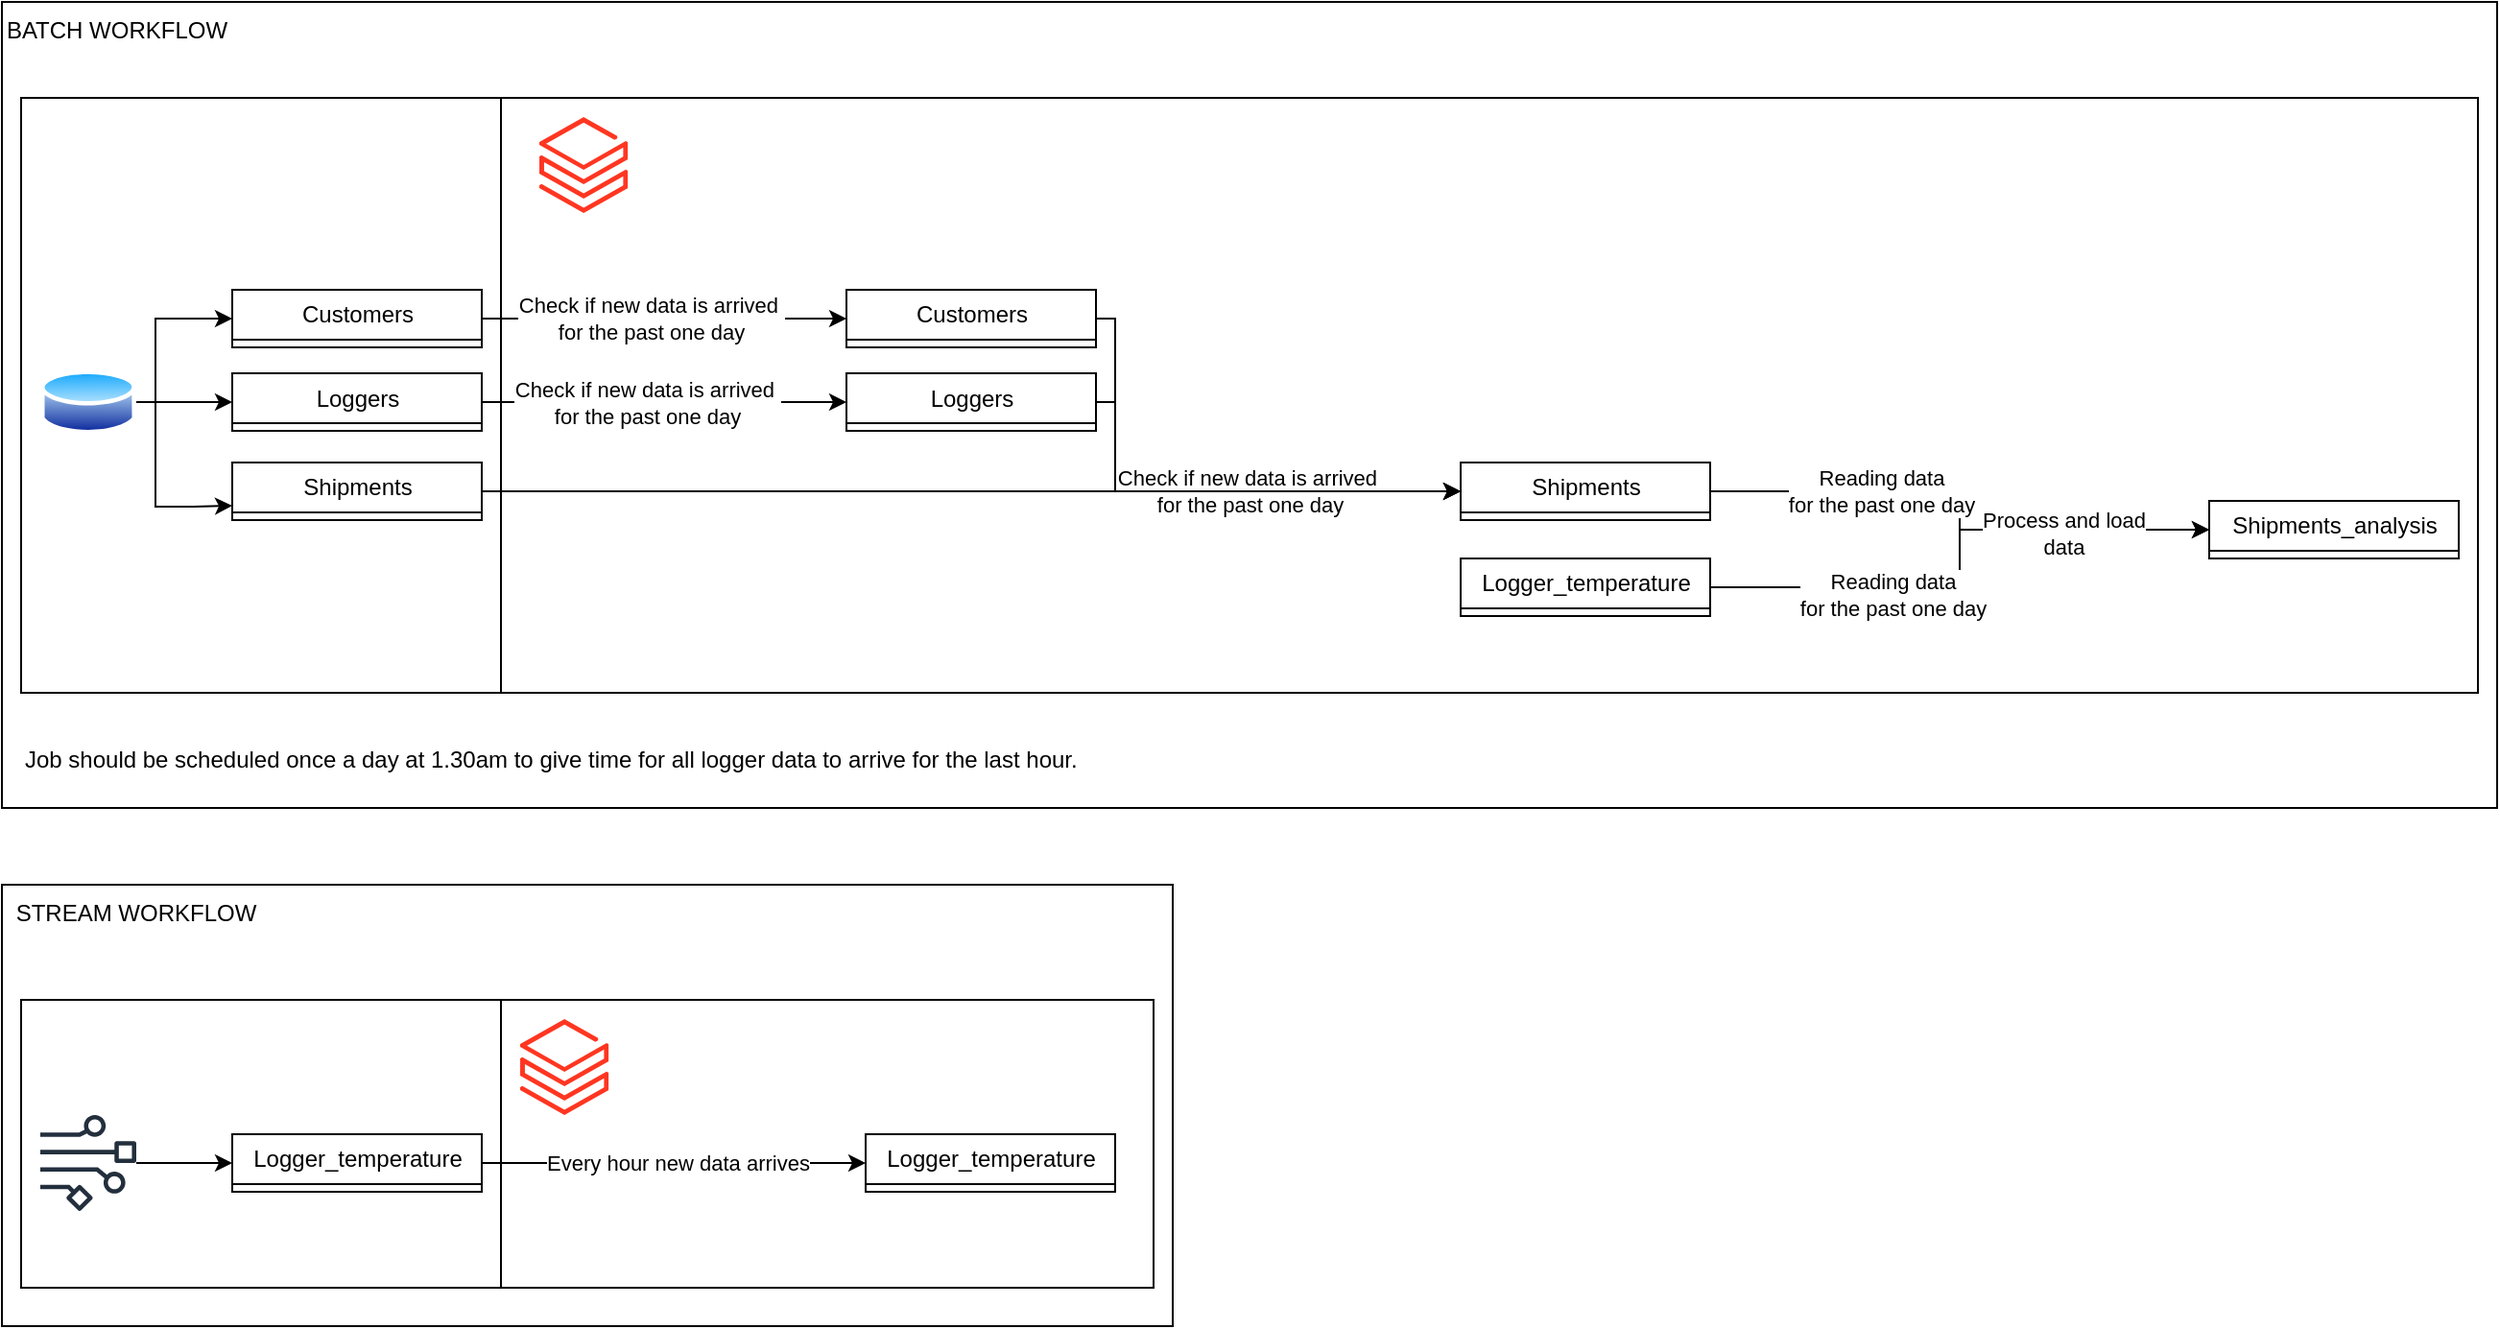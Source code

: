 <mxfile version="24.7.1" type="device">
  <diagram id="C5RBs43oDa-KdzZeNtuy" name="Page-1">
    <mxGraphModel dx="1427" dy="759" grid="1" gridSize="10" guides="1" tooltips="1" connect="1" arrows="1" fold="1" page="1" pageScale="1" pageWidth="827" pageHeight="1169" math="0" shadow="0">
      <root>
        <mxCell id="WIyWlLk6GJQsqaUBKTNV-0" />
        <mxCell id="WIyWlLk6GJQsqaUBKTNV-1" parent="WIyWlLk6GJQsqaUBKTNV-0" />
        <mxCell id="YXWPqe1yv4GNSdyPixt6-54" value="" style="rounded=0;whiteSpace=wrap;html=1;fillColor=none;" parent="WIyWlLk6GJQsqaUBKTNV-1" vertex="1">
          <mxGeometry y="90" width="1300" height="420" as="geometry" />
        </mxCell>
        <mxCell id="YXWPqe1yv4GNSdyPixt6-33" value="" style="rounded=0;whiteSpace=wrap;html=1;fillColor=none;" parent="WIyWlLk6GJQsqaUBKTNV-1" vertex="1">
          <mxGeometry x="260" y="140" width="1030" height="310" as="geometry" />
        </mxCell>
        <mxCell id="C18XwWU6Zuhbg9HRY0VF-43" value="" style="rounded=0;whiteSpace=wrap;html=1;fillColor=none;" vertex="1" parent="WIyWlLk6GJQsqaUBKTNV-1">
          <mxGeometry x="260" y="610" width="340" height="150" as="geometry" />
        </mxCell>
        <mxCell id="C18XwWU6Zuhbg9HRY0VF-39" value="" style="rounded=0;whiteSpace=wrap;html=1;fillColor=none;" vertex="1" parent="WIyWlLk6GJQsqaUBKTNV-1">
          <mxGeometry y="550" width="610" height="230" as="geometry" />
        </mxCell>
        <mxCell id="C18XwWU6Zuhbg9HRY0VF-33" value="" style="rounded=0;whiteSpace=wrap;html=1;fillColor=none;" vertex="1" parent="WIyWlLk6GJQsqaUBKTNV-1">
          <mxGeometry x="10" y="610" width="250" height="150" as="geometry" />
        </mxCell>
        <mxCell id="5bTx0EwJfuGAFKNWrLTd-19" value="" style="image;aspect=fixed;html=1;points=[];align=center;fontSize=12;image=img/lib/azure2/analytics/Azure_Databricks.svg;" parent="WIyWlLk6GJQsqaUBKTNV-1" vertex="1">
          <mxGeometry x="280" y="150" width="46.18" height="50" as="geometry" />
        </mxCell>
        <mxCell id="YXWPqe1yv4GNSdyPixt6-13" style="edgeStyle=orthogonalEdgeStyle;rounded=0;orthogonalLoop=1;jettySize=auto;html=1;entryX=0;entryY=0.5;entryDx=0;entryDy=0;" parent="WIyWlLk6GJQsqaUBKTNV-1" source="YXWPqe1yv4GNSdyPixt6-0" target="YXWPqe1yv4GNSdyPixt6-4" edge="1">
          <mxGeometry relative="1" as="geometry">
            <Array as="points">
              <mxPoint x="80" y="299" />
              <mxPoint x="80" y="255" />
            </Array>
          </mxGeometry>
        </mxCell>
        <mxCell id="YXWPqe1yv4GNSdyPixt6-14" style="edgeStyle=orthogonalEdgeStyle;rounded=0;orthogonalLoop=1;jettySize=auto;html=1;" parent="WIyWlLk6GJQsqaUBKTNV-1" source="YXWPqe1yv4GNSdyPixt6-0" target="YXWPqe1yv4GNSdyPixt6-8" edge="1">
          <mxGeometry relative="1" as="geometry" />
        </mxCell>
        <mxCell id="YXWPqe1yv4GNSdyPixt6-15" style="edgeStyle=orthogonalEdgeStyle;rounded=0;orthogonalLoop=1;jettySize=auto;html=1;entryX=0;entryY=0.75;entryDx=0;entryDy=0;" parent="WIyWlLk6GJQsqaUBKTNV-1" source="YXWPqe1yv4GNSdyPixt6-0" target="YXWPqe1yv4GNSdyPixt6-9" edge="1">
          <mxGeometry relative="1" as="geometry">
            <Array as="points">
              <mxPoint x="80" y="299" />
              <mxPoint x="80" y="353" />
              <mxPoint x="100" y="353" />
            </Array>
          </mxGeometry>
        </mxCell>
        <mxCell id="YXWPqe1yv4GNSdyPixt6-0" value="" style="image;aspect=fixed;perimeter=ellipsePerimeter;html=1;align=center;shadow=0;dashed=0;spacingTop=3;image=img/lib/active_directory/database.svg;" parent="WIyWlLk6GJQsqaUBKTNV-1" vertex="1">
          <mxGeometry x="20" y="280" width="50" height="37" as="geometry" />
        </mxCell>
        <mxCell id="YXWPqe1yv4GNSdyPixt6-19" style="edgeStyle=orthogonalEdgeStyle;rounded=0;orthogonalLoop=1;jettySize=auto;html=1;exitX=1;exitY=0.5;exitDx=0;exitDy=0;entryX=0;entryY=0.5;entryDx=0;entryDy=0;" parent="WIyWlLk6GJQsqaUBKTNV-1" source="YXWPqe1yv4GNSdyPixt6-4" target="YXWPqe1yv4GNSdyPixt6-16" edge="1">
          <mxGeometry relative="1" as="geometry" />
        </mxCell>
        <mxCell id="YXWPqe1yv4GNSdyPixt6-22" value="Check if new data is arrived&amp;nbsp;&lt;div&gt;for the past one day&lt;/div&gt;" style="edgeLabel;html=1;align=center;verticalAlign=middle;resizable=0;points=[];" parent="YXWPqe1yv4GNSdyPixt6-19" vertex="1" connectable="0">
          <mxGeometry x="-0.127" y="2" relative="1" as="geometry">
            <mxPoint x="5" y="2" as="offset" />
          </mxGeometry>
        </mxCell>
        <mxCell id="YXWPqe1yv4GNSdyPixt6-4" value="Customers" style="swimlane;fontStyle=0;childLayout=stackLayout;horizontal=1;startSize=26;fillColor=none;horizontalStack=0;resizeParent=1;resizeParentMax=0;resizeLast=0;collapsible=1;marginBottom=0;html=1;" parent="WIyWlLk6GJQsqaUBKTNV-1" vertex="1" collapsed="1">
          <mxGeometry x="120" y="240" width="130" height="30" as="geometry">
            <mxRectangle x="220" y="400" width="140" height="52" as="alternateBounds" />
          </mxGeometry>
        </mxCell>
        <mxCell id="YXWPqe1yv4GNSdyPixt6-20" style="edgeStyle=orthogonalEdgeStyle;rounded=0;orthogonalLoop=1;jettySize=auto;html=1;exitX=1;exitY=0.5;exitDx=0;exitDy=0;" parent="WIyWlLk6GJQsqaUBKTNV-1" source="YXWPqe1yv4GNSdyPixt6-8" target="YXWPqe1yv4GNSdyPixt6-17" edge="1">
          <mxGeometry relative="1" as="geometry" />
        </mxCell>
        <mxCell id="YXWPqe1yv4GNSdyPixt6-23" value="&lt;div&gt;Check if new data is arrived&amp;nbsp;&lt;div&gt;for the past one day&lt;/div&gt;&lt;/div&gt;" style="edgeLabel;html=1;align=center;verticalAlign=middle;resizable=0;points=[];" parent="YXWPqe1yv4GNSdyPixt6-20" vertex="1" connectable="0">
          <mxGeometry x="-0.2" y="2" relative="1" as="geometry">
            <mxPoint x="10" y="2" as="offset" />
          </mxGeometry>
        </mxCell>
        <mxCell id="YXWPqe1yv4GNSdyPixt6-8" value="Loggers" style="swimlane;fontStyle=0;childLayout=stackLayout;horizontal=1;startSize=26;fillColor=none;horizontalStack=0;resizeParent=1;resizeParentMax=0;resizeLast=0;collapsible=1;marginBottom=0;html=1;" parent="WIyWlLk6GJQsqaUBKTNV-1" vertex="1" collapsed="1">
          <mxGeometry x="120" y="283.5" width="130" height="30" as="geometry">
            <mxRectangle x="220" y="400" width="140" height="52" as="alternateBounds" />
          </mxGeometry>
        </mxCell>
        <mxCell id="YXWPqe1yv4GNSdyPixt6-21" style="edgeStyle=orthogonalEdgeStyle;rounded=0;orthogonalLoop=1;jettySize=auto;html=1;exitX=1;exitY=0.5;exitDx=0;exitDy=0;" parent="WIyWlLk6GJQsqaUBKTNV-1" source="YXWPqe1yv4GNSdyPixt6-9" target="YXWPqe1yv4GNSdyPixt6-18" edge="1">
          <mxGeometry relative="1" as="geometry" />
        </mxCell>
        <mxCell id="YXWPqe1yv4GNSdyPixt6-24" value="Check if new data is arrived&amp;nbsp;&lt;div&gt;for the past one day&lt;/div&gt;" style="edgeLabel;html=1;align=center;verticalAlign=middle;resizable=0;points=[];" parent="YXWPqe1yv4GNSdyPixt6-21" vertex="1" connectable="0">
          <mxGeometry x="-0.2" y="-1" relative="1" as="geometry">
            <mxPoint x="196" y="-1" as="offset" />
          </mxGeometry>
        </mxCell>
        <mxCell id="YXWPqe1yv4GNSdyPixt6-9" value="Shipments" style="swimlane;fontStyle=0;childLayout=stackLayout;horizontal=1;startSize=26;fillColor=none;horizontalStack=0;resizeParent=1;resizeParentMax=0;resizeLast=0;collapsible=1;marginBottom=0;html=1;" parent="WIyWlLk6GJQsqaUBKTNV-1" vertex="1" collapsed="1">
          <mxGeometry x="120" y="330" width="130" height="30" as="geometry">
            <mxRectangle x="220" y="400" width="140" height="52" as="alternateBounds" />
          </mxGeometry>
        </mxCell>
        <mxCell id="YXWPqe1yv4GNSdyPixt6-41" style="edgeStyle=orthogonalEdgeStyle;rounded=0;orthogonalLoop=1;jettySize=auto;html=1;exitX=1;exitY=0.5;exitDx=0;exitDy=0;entryX=0;entryY=0.5;entryDx=0;entryDy=0;" parent="WIyWlLk6GJQsqaUBKTNV-1" source="YXWPqe1yv4GNSdyPixt6-16" target="YXWPqe1yv4GNSdyPixt6-18" edge="1">
          <mxGeometry relative="1" as="geometry">
            <Array as="points">
              <mxPoint x="580" y="255" />
              <mxPoint x="580" y="345" />
            </Array>
          </mxGeometry>
        </mxCell>
        <mxCell id="YXWPqe1yv4GNSdyPixt6-16" value="Customers" style="swimlane;fontStyle=0;childLayout=stackLayout;horizontal=1;startSize=26;fillColor=none;horizontalStack=0;resizeParent=1;resizeParentMax=0;resizeLast=0;collapsible=1;marginBottom=0;html=1;" parent="WIyWlLk6GJQsqaUBKTNV-1" vertex="1" collapsed="1">
          <mxGeometry x="440" y="240" width="130" height="30" as="geometry">
            <mxRectangle x="220" y="400" width="140" height="52" as="alternateBounds" />
          </mxGeometry>
        </mxCell>
        <mxCell id="C18XwWU6Zuhbg9HRY0VF-46" style="edgeStyle=orthogonalEdgeStyle;rounded=0;orthogonalLoop=1;jettySize=auto;html=1;entryX=0;entryY=0.5;entryDx=0;entryDy=0;" edge="1" parent="WIyWlLk6GJQsqaUBKTNV-1" source="YXWPqe1yv4GNSdyPixt6-17" target="YXWPqe1yv4GNSdyPixt6-18">
          <mxGeometry relative="1" as="geometry">
            <Array as="points">
              <mxPoint x="580" y="299" />
              <mxPoint x="580" y="345" />
            </Array>
          </mxGeometry>
        </mxCell>
        <mxCell id="YXWPqe1yv4GNSdyPixt6-17" value="Loggers" style="swimlane;fontStyle=0;childLayout=stackLayout;horizontal=1;startSize=26;fillColor=none;horizontalStack=0;resizeParent=1;resizeParentMax=0;resizeLast=0;collapsible=1;marginBottom=0;html=1;" parent="WIyWlLk6GJQsqaUBKTNV-1" vertex="1" collapsed="1">
          <mxGeometry x="440" y="283.5" width="130" height="30" as="geometry">
            <mxRectangle x="220" y="400" width="140" height="52" as="alternateBounds" />
          </mxGeometry>
        </mxCell>
        <mxCell id="C18XwWU6Zuhbg9HRY0VF-51" style="edgeStyle=orthogonalEdgeStyle;rounded=0;orthogonalLoop=1;jettySize=auto;html=1;entryX=0;entryY=0.5;entryDx=0;entryDy=0;" edge="1" parent="WIyWlLk6GJQsqaUBKTNV-1" source="YXWPqe1yv4GNSdyPixt6-18" target="YXWPqe1yv4GNSdyPixt6-35">
          <mxGeometry relative="1" as="geometry" />
        </mxCell>
        <mxCell id="C18XwWU6Zuhbg9HRY0VF-52" value="Reading data&lt;div&gt;for the past one day&lt;/div&gt;" style="edgeLabel;html=1;align=center;verticalAlign=middle;resizable=0;points=[];" vertex="1" connectable="0" parent="C18XwWU6Zuhbg9HRY0VF-51">
          <mxGeometry x="-0.666" y="-3" relative="1" as="geometry">
            <mxPoint x="42" y="-3" as="offset" />
          </mxGeometry>
        </mxCell>
        <mxCell id="YXWPqe1yv4GNSdyPixt6-18" value="Shipments" style="swimlane;fontStyle=0;childLayout=stackLayout;horizontal=1;startSize=26;fillColor=none;horizontalStack=0;resizeParent=1;resizeParentMax=0;resizeLast=0;collapsible=1;marginBottom=0;html=1;" parent="WIyWlLk6GJQsqaUBKTNV-1" vertex="1" collapsed="1">
          <mxGeometry x="760" y="330" width="130" height="30" as="geometry">
            <mxRectangle x="220" y="400" width="140" height="52" as="alternateBounds" />
          </mxGeometry>
        </mxCell>
        <mxCell id="YXWPqe1yv4GNSdyPixt6-31" value="" style="rounded=0;whiteSpace=wrap;html=1;fillColor=none;" parent="WIyWlLk6GJQsqaUBKTNV-1" vertex="1">
          <mxGeometry x="10" y="140" width="250" height="310" as="geometry" />
        </mxCell>
        <mxCell id="YXWPqe1yv4GNSdyPixt6-35" value="Shipments_analysis" style="swimlane;fontStyle=0;childLayout=stackLayout;horizontal=1;startSize=26;fillColor=none;horizontalStack=0;resizeParent=1;resizeParentMax=0;resizeLast=0;collapsible=1;marginBottom=0;html=1;" parent="WIyWlLk6GJQsqaUBKTNV-1" vertex="1" collapsed="1">
          <mxGeometry x="1150" y="350" width="130" height="30" as="geometry">
            <mxRectangle x="220" y="400" width="140" height="52" as="alternateBounds" />
          </mxGeometry>
        </mxCell>
        <mxCell id="YXWPqe1yv4GNSdyPixt6-55" value="BATCH WORKFLOW" style="text;html=1;align=center;verticalAlign=middle;whiteSpace=wrap;rounded=0;" parent="WIyWlLk6GJQsqaUBKTNV-1" vertex="1">
          <mxGeometry y="90" width="120" height="30" as="geometry" />
        </mxCell>
        <mxCell id="C18XwWU6Zuhbg9HRY0VF-3" value="" style="image;aspect=fixed;html=1;points=[];align=center;fontSize=12;image=img/lib/azure2/analytics/Azure_Databricks.svg;" vertex="1" parent="WIyWlLk6GJQsqaUBKTNV-1">
          <mxGeometry x="270" y="620" width="46.18" height="50" as="geometry" />
        </mxCell>
        <mxCell id="C18XwWU6Zuhbg9HRY0VF-9" style="edgeStyle=orthogonalEdgeStyle;rounded=0;orthogonalLoop=1;jettySize=auto;html=1;" edge="1" parent="WIyWlLk6GJQsqaUBKTNV-1" source="C18XwWU6Zuhbg9HRY0VF-10" target="C18XwWU6Zuhbg9HRY0VF-22">
          <mxGeometry relative="1" as="geometry" />
        </mxCell>
        <mxCell id="C18XwWU6Zuhbg9HRY0VF-10" value="" style="sketch=0;outlineConnect=0;fontColor=#232F3E;gradientColor=none;fillColor=#232F3D;strokeColor=none;dashed=0;verticalLabelPosition=bottom;verticalAlign=top;align=center;html=1;fontSize=12;fontStyle=0;aspect=fixed;pointerEvents=1;shape=mxgraph.aws4.data_stream;" vertex="1" parent="WIyWlLk6GJQsqaUBKTNV-1">
          <mxGeometry x="20" y="670" width="50" height="50" as="geometry" />
        </mxCell>
        <mxCell id="C18XwWU6Zuhbg9HRY0VF-41" style="edgeStyle=orthogonalEdgeStyle;rounded=0;orthogonalLoop=1;jettySize=auto;html=1;" edge="1" parent="WIyWlLk6GJQsqaUBKTNV-1" source="C18XwWU6Zuhbg9HRY0VF-22" target="C18XwWU6Zuhbg9HRY0VF-31">
          <mxGeometry relative="1" as="geometry" />
        </mxCell>
        <mxCell id="C18XwWU6Zuhbg9HRY0VF-42" value="Every hour new data arrives" style="edgeLabel;html=1;align=center;verticalAlign=middle;resizable=0;points=[];" vertex="1" connectable="0" parent="C18XwWU6Zuhbg9HRY0VF-41">
          <mxGeometry x="-0.24" y="1" relative="1" as="geometry">
            <mxPoint x="26" y="1" as="offset" />
          </mxGeometry>
        </mxCell>
        <mxCell id="C18XwWU6Zuhbg9HRY0VF-22" value="Logger_temperature" style="swimlane;fontStyle=0;childLayout=stackLayout;horizontal=1;startSize=26;fillColor=none;horizontalStack=0;resizeParent=1;resizeParentMax=0;resizeLast=0;collapsible=1;marginBottom=0;html=1;" vertex="1" collapsed="1" parent="WIyWlLk6GJQsqaUBKTNV-1">
          <mxGeometry x="120" y="680" width="130" height="30" as="geometry">
            <mxRectangle x="220" y="400" width="140" height="52" as="alternateBounds" />
          </mxGeometry>
        </mxCell>
        <mxCell id="C18XwWU6Zuhbg9HRY0VF-31" value="Logger_temperature" style="swimlane;fontStyle=0;childLayout=stackLayout;horizontal=1;startSize=26;fillColor=none;horizontalStack=0;resizeParent=1;resizeParentMax=0;resizeLast=0;collapsible=1;marginBottom=0;html=1;" vertex="1" collapsed="1" parent="WIyWlLk6GJQsqaUBKTNV-1">
          <mxGeometry x="450" y="680" width="130" height="30" as="geometry">
            <mxRectangle x="220" y="400" width="140" height="52" as="alternateBounds" />
          </mxGeometry>
        </mxCell>
        <mxCell id="C18XwWU6Zuhbg9HRY0VF-40" value="STREAM WORKFLOW" style="text;html=1;align=center;verticalAlign=middle;whiteSpace=wrap;rounded=0;" vertex="1" parent="WIyWlLk6GJQsqaUBKTNV-1">
          <mxGeometry y="550" width="140" height="30" as="geometry" />
        </mxCell>
        <mxCell id="C18XwWU6Zuhbg9HRY0VF-49" style="edgeStyle=orthogonalEdgeStyle;rounded=0;orthogonalLoop=1;jettySize=auto;html=1;entryX=0;entryY=0.5;entryDx=0;entryDy=0;" edge="1" parent="WIyWlLk6GJQsqaUBKTNV-1" source="C18XwWU6Zuhbg9HRY0VF-47" target="YXWPqe1yv4GNSdyPixt6-35">
          <mxGeometry relative="1" as="geometry">
            <Array as="points">
              <mxPoint x="1020" y="395" />
              <mxPoint x="1020" y="365" />
            </Array>
          </mxGeometry>
        </mxCell>
        <mxCell id="C18XwWU6Zuhbg9HRY0VF-50" value="Reading data&lt;div&gt;for the past one day&lt;/div&gt;" style="edgeLabel;html=1;align=center;verticalAlign=middle;resizable=0;points=[];" vertex="1" connectable="0" parent="C18XwWU6Zuhbg9HRY0VF-49">
          <mxGeometry x="-0.344" y="-4" relative="1" as="geometry">
            <mxPoint as="offset" />
          </mxGeometry>
        </mxCell>
        <mxCell id="C18XwWU6Zuhbg9HRY0VF-53" value="Process and load&lt;div&gt;data&lt;/div&gt;" style="edgeLabel;html=1;align=center;verticalAlign=middle;resizable=0;points=[];" vertex="1" connectable="0" parent="C18XwWU6Zuhbg9HRY0VF-49">
          <mxGeometry x="0.472" y="-2" relative="1" as="geometry">
            <mxPoint as="offset" />
          </mxGeometry>
        </mxCell>
        <mxCell id="C18XwWU6Zuhbg9HRY0VF-47" value="Logger_temperature" style="swimlane;fontStyle=0;childLayout=stackLayout;horizontal=1;startSize=26;fillColor=none;horizontalStack=0;resizeParent=1;resizeParentMax=0;resizeLast=0;collapsible=1;marginBottom=0;html=1;" vertex="1" collapsed="1" parent="WIyWlLk6GJQsqaUBKTNV-1">
          <mxGeometry x="760" y="380" width="130" height="30" as="geometry">
            <mxRectangle x="220" y="400" width="140" height="52" as="alternateBounds" />
          </mxGeometry>
        </mxCell>
        <mxCell id="C18XwWU6Zuhbg9HRY0VF-54" value="Job should be scheduled once a day at 1.30am to give time for all logger data to arrive for the last hour." style="text;html=1;align=left;verticalAlign=middle;whiteSpace=wrap;rounded=0;" vertex="1" parent="WIyWlLk6GJQsqaUBKTNV-1">
          <mxGeometry x="10" y="470" width="620" height="30" as="geometry" />
        </mxCell>
      </root>
    </mxGraphModel>
  </diagram>
</mxfile>
